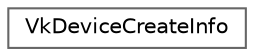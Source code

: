 digraph "类继承关系图"
{
 // LATEX_PDF_SIZE
  bgcolor="transparent";
  edge [fontname=Helvetica,fontsize=10,labelfontname=Helvetica,labelfontsize=10];
  node [fontname=Helvetica,fontsize=10,shape=box,height=0.2,width=0.4];
  rankdir="LR";
  Node0 [id="Node000000",label="VkDeviceCreateInfo",height=0.2,width=0.4,color="grey40", fillcolor="white", style="filled",URL="$struct_vk_device_create_info.html",tooltip=" "];
}
